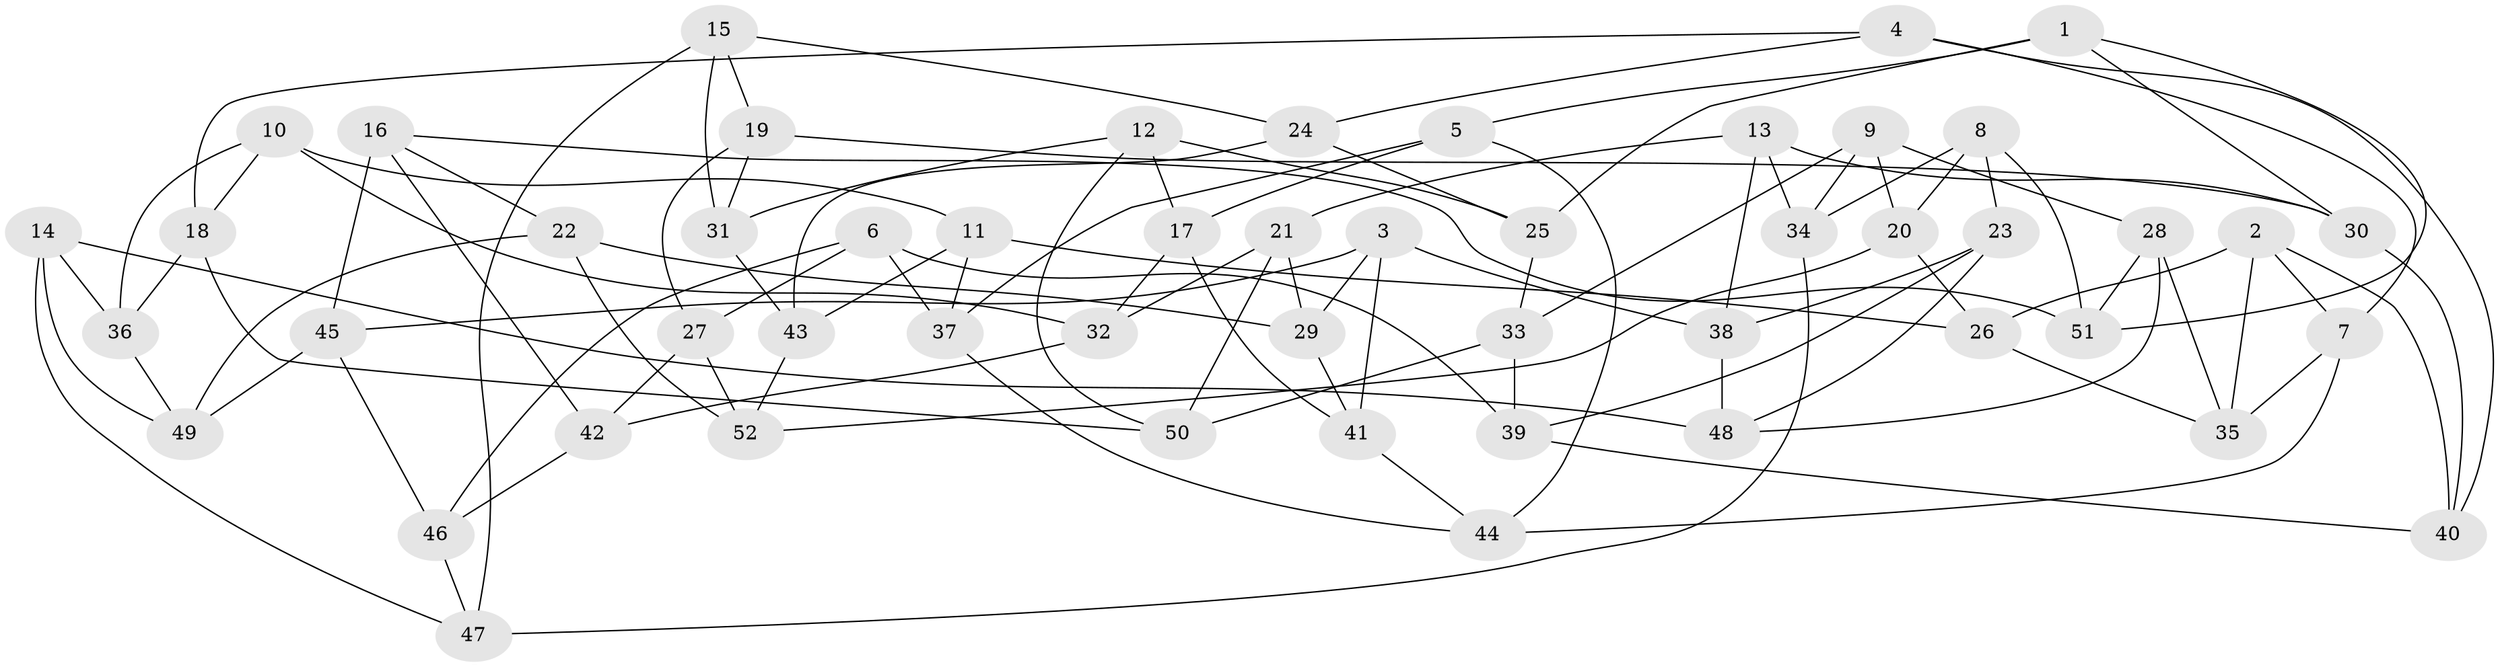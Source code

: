 // Generated by graph-tools (version 1.1) at 2025/02/03/09/25 03:02:54]
// undirected, 52 vertices, 104 edges
graph export_dot {
graph [start="1"]
  node [color=gray90,style=filled];
  1;
  2;
  3;
  4;
  5;
  6;
  7;
  8;
  9;
  10;
  11;
  12;
  13;
  14;
  15;
  16;
  17;
  18;
  19;
  20;
  21;
  22;
  23;
  24;
  25;
  26;
  27;
  28;
  29;
  30;
  31;
  32;
  33;
  34;
  35;
  36;
  37;
  38;
  39;
  40;
  41;
  42;
  43;
  44;
  45;
  46;
  47;
  48;
  49;
  50;
  51;
  52;
  1 -- 5;
  1 -- 30;
  1 -- 51;
  1 -- 25;
  2 -- 26;
  2 -- 7;
  2 -- 35;
  2 -- 40;
  3 -- 45;
  3 -- 41;
  3 -- 38;
  3 -- 29;
  4 -- 18;
  4 -- 7;
  4 -- 40;
  4 -- 24;
  5 -- 44;
  5 -- 17;
  5 -- 37;
  6 -- 39;
  6 -- 27;
  6 -- 46;
  6 -- 37;
  7 -- 44;
  7 -- 35;
  8 -- 51;
  8 -- 20;
  8 -- 34;
  8 -- 23;
  9 -- 20;
  9 -- 28;
  9 -- 34;
  9 -- 33;
  10 -- 11;
  10 -- 36;
  10 -- 18;
  10 -- 32;
  11 -- 26;
  11 -- 37;
  11 -- 43;
  12 -- 31;
  12 -- 17;
  12 -- 25;
  12 -- 50;
  13 -- 34;
  13 -- 38;
  13 -- 21;
  13 -- 30;
  14 -- 36;
  14 -- 47;
  14 -- 48;
  14 -- 49;
  15 -- 31;
  15 -- 47;
  15 -- 24;
  15 -- 19;
  16 -- 51;
  16 -- 42;
  16 -- 45;
  16 -- 22;
  17 -- 32;
  17 -- 41;
  18 -- 36;
  18 -- 50;
  19 -- 27;
  19 -- 31;
  19 -- 30;
  20 -- 26;
  20 -- 52;
  21 -- 29;
  21 -- 32;
  21 -- 50;
  22 -- 49;
  22 -- 52;
  22 -- 29;
  23 -- 48;
  23 -- 39;
  23 -- 38;
  24 -- 25;
  24 -- 43;
  25 -- 33;
  26 -- 35;
  27 -- 52;
  27 -- 42;
  28 -- 51;
  28 -- 48;
  28 -- 35;
  29 -- 41;
  30 -- 40;
  31 -- 43;
  32 -- 42;
  33 -- 50;
  33 -- 39;
  34 -- 47;
  36 -- 49;
  37 -- 44;
  38 -- 48;
  39 -- 40;
  41 -- 44;
  42 -- 46;
  43 -- 52;
  45 -- 46;
  45 -- 49;
  46 -- 47;
}
